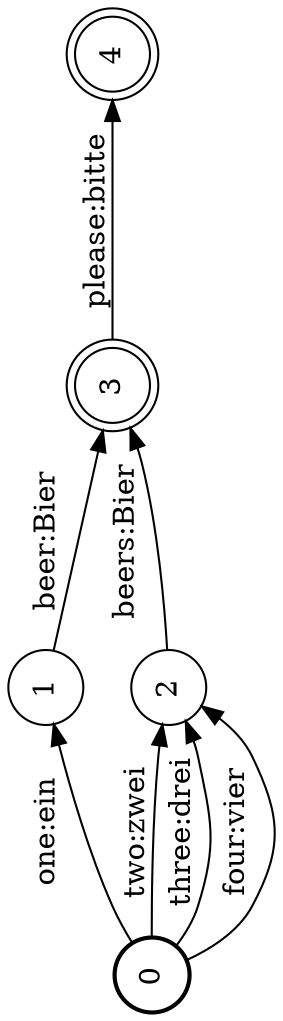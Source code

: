 digraph FST {
rankdir = LR;
size = "8.5,11";
label = "";
center = 1;
orientation = Landscape;
ranksep = "0.4";
nodesep = "0.25";
0 [label = "0", shape = circle, style = bold, fontsize = 14]
	0 -> 1 [label = "one:ein", fontsize = 14];
	0 -> 2 [label = "two:zwei", fontsize = 14];
	0 -> 2 [label = "three:drei", fontsize = 14];
	0 -> 2 [label = "four:vier", fontsize = 14];
1 [label = "1", shape = circle, style = solid, fontsize = 14]
	1 -> 3 [label = "beer:Bier", fontsize = 14];
2 [label = "2", shape = circle, style = solid, fontsize = 14]
	2 -> 3 [label = "beers:Bier", fontsize = 14];
3 [label = "3", shape = doublecircle, style = solid, fontsize = 14]
	3 -> 4 [label = "please:bitte", fontsize = 14];
4 [label = "4", shape = doublecircle, style = solid, fontsize = 14]
}
